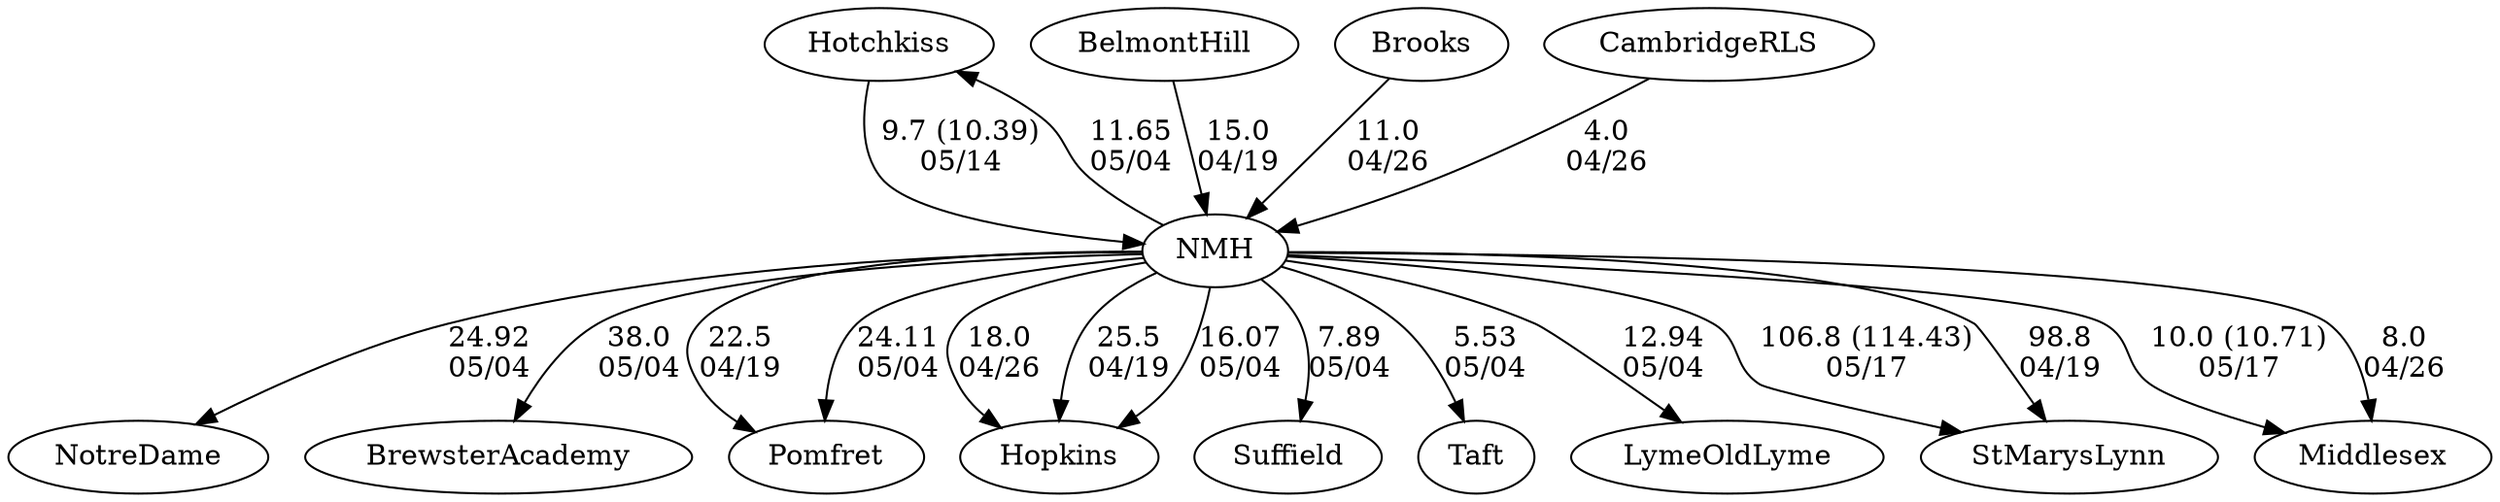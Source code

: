digraph boys2foursNMH {Hotchkiss [URL="boys2foursHotchkiss.html"];NotreDame [URL="boys2foursNotreDame.html"];BrewsterAcademy [URL="boys2foursBrewsterAcademy.html"];Pomfret [URL="boys2foursPomfret.html"];Hopkins [URL="boys2foursHopkins.html"];Suffield [URL="boys2foursSuffield.html"];Taft [URL="boys2foursTaft.html"];LymeOldLyme [URL="boys2foursLymeOldLyme.html"];StMarysLynn [URL="boys2foursStMarysLynn.html"];BelmontHill [URL="boys2foursBelmontHill.html"];Brooks [URL="boys2foursBrooks.html"];Middlesex [URL="boys2foursMiddlesex.html"];NMH [URL="boys2foursNMH.html"];CambridgeRLS [URL="boys2foursCambridgeRLS.html"];NMH -> Middlesex[label="10.0 (10.71)
05/17", weight="90", tooltip="NEIRA Boys & Girls Fours,NMH vs Middlesex, Newton Country Day and St. Mary's - Lynn			
Distance: 1400m (upstream) Conditions: A strong current continued to provide plenty of extra length to our standard course; moderate chop due to blustery tailwinds but good conditions overall Comments: In the boys 4th boat race, a Middlesex seat broke a wheel early in the contest that made it difficult for its oarsman to use his full drive for the rest of the race. Please consider this when assessing the margin for NEIRA seeding purposes. 
One of our final events was the Eights race, which featured two NMH crews and one St Mary's crew. Results were: 
1. NMH Girls novice eight - 6:35
2. NMH mixed eight - 7:02
3. St Mary's - Lynn - 7:49
None", URL="https://www.row2k.com/results/resultspage.cfm?UID=30B60C8D1DD9BD66CE6EB65F1C28CCEB&cat=5", random="random"]; 
NMH -> StMarysLynn[label="106.8 (114.43)
05/17", weight="-6", tooltip="NEIRA Boys & Girls Fours,NMH vs Middlesex, Newton Country Day and St. Mary's - Lynn			
Distance: 1400m (upstream) Conditions: A strong current continued to provide plenty of extra length to our standard course; moderate chop due to blustery tailwinds but good conditions overall Comments: In the boys 4th boat race, a Middlesex seat broke a wheel early in the contest that made it difficult for its oarsman to use his full drive for the rest of the race. Please consider this when assessing the margin for NEIRA seeding purposes. 
One of our final events was the Eights race, which featured two NMH crews and one St Mary's crew. Results were: 
1. NMH Girls novice eight - 6:35
2. NMH mixed eight - 7:02
3. St Mary's - Lynn - 7:49
None", URL="https://www.row2k.com/results/resultspage.cfm?UID=30B60C8D1DD9BD66CE6EB65F1C28CCEB&cat=5", random="random"]; 
Brooks -> NMH[label="11.0
04/26", weight="89", tooltip="NEIRA Boys & Girls Fours,Brooks vs. CRLS, Hopkins, Middlesex and NMH			
Distance: 1500 Conditions: Occasional rain and 10-12 mph cross headwind for first 1000 meters with choppy waters; wind and chop diminished in last 500. Conditions improved somewhat for the later races. Race order 5-1-2-3-4 Comments: Girls second boat event was a dead heat for 1st - even the finish line camera was inconclusive. Thanks to all crews for taking a risk on the weather and making the trip to Brooks for a good afternoon of racing. Thanks for the great cooperation of all crews and especially the coxswains in a 5-lane floating start.
None", URL="https://www.row2k.com/results/resultspage.cfm?UID=168B5F55B689601CCC0CC8B65FAE5BAC&cat=5", random="random"]; 
CambridgeRLS -> NMH[label="4.0
04/26", weight="96", tooltip="NEIRA Boys & Girls Fours,Brooks vs. CRLS, Hopkins, Middlesex and NMH			
Distance: 1500 Conditions: Occasional rain and 10-12 mph cross headwind for first 1000 meters with choppy waters; wind and chop diminished in last 500. Conditions improved somewhat for the later races. Race order 5-1-2-3-4 Comments: Girls second boat event was a dead heat for 1st - even the finish line camera was inconclusive. Thanks to all crews for taking a risk on the weather and making the trip to Brooks for a good afternoon of racing. Thanks for the great cooperation of all crews and especially the coxswains in a 5-lane floating start.
None", URL="https://www.row2k.com/results/resultspage.cfm?UID=168B5F55B689601CCC0CC8B65FAE5BAC&cat=5", random="random"]; 
NMH -> Middlesex[label="8.0
04/26", weight="92", tooltip="NEIRA Boys & Girls Fours,Brooks vs. CRLS, Hopkins, Middlesex and NMH			
Distance: 1500 Conditions: Occasional rain and 10-12 mph cross headwind for first 1000 meters with choppy waters; wind and chop diminished in last 500. Conditions improved somewhat for the later races. Race order 5-1-2-3-4 Comments: Girls second boat event was a dead heat for 1st - even the finish line camera was inconclusive. Thanks to all crews for taking a risk on the weather and making the trip to Brooks for a good afternoon of racing. Thanks for the great cooperation of all crews and especially the coxswains in a 5-lane floating start.
None", URL="https://www.row2k.com/results/resultspage.cfm?UID=168B5F55B689601CCC0CC8B65FAE5BAC&cat=5", random="random"]; 
NMH -> Hopkins[label="18.0
04/26", weight="82", tooltip="NEIRA Boys & Girls Fours,Brooks vs. CRLS, Hopkins, Middlesex and NMH			
Distance: 1500 Conditions: Occasional rain and 10-12 mph cross headwind for first 1000 meters with choppy waters; wind and chop diminished in last 500. Conditions improved somewhat for the later races. Race order 5-1-2-3-4 Comments: Girls second boat event was a dead heat for 1st - even the finish line camera was inconclusive. Thanks to all crews for taking a risk on the weather and making the trip to Brooks for a good afternoon of racing. Thanks for the great cooperation of all crews and especially the coxswains in a 5-lane floating start.
None", URL="https://www.row2k.com/results/resultspage.cfm?UID=168B5F55B689601CCC0CC8B65FAE5BAC&cat=5", random="random"]; 
Hotchkiss -> NMH[label="9.7 (10.39)
05/14", weight="91", tooltip="NEIRA Boys & Girls Fours,NMH vs Hotchkiss			
Distance: 1400 m (upstream) Conditions: Strong current to work against, but low levels of debris and great conditions for racing; starting locations varied somewhat for each race so comparisons between different events are not valid Comments: Great racing by all crews. The boys first boat race was a dead heat until the last ten strokes. Thank you to Hotchkiss crews and coaches for making the mid-week trip!
None", URL="https://www.row2k.com/results/resultspage.cfm?UID=DDC5426ECBA0CD8A43E8BFC5C78F3C69&cat=5", random="random"]; 
BelmontHill -> NMH[label="15.0
04/19", weight="85", tooltip="NEIRA Boys , Pomfret v. Belmont Hill, Hopkins, Northfield Mount Hermon, St. Mary's			
Distance: 1500 Conditions: Consistent crossing tailwind (~7-13MPH), with occasional stronger gusts. Light chop after the first 500M. Comments: Tailwinds increased somewhat during the course of racing. Order of boys races: B4, B3, B2, B1, B6, B5. (B5 and B6 were a mix of novice and JV rowers).
None", URL="https://www.row2k.com/results/resultspage.cfm?UID=C1846FF4D524939343D2F034713639A4&cat=1", random="random"]; 
NMH -> Pomfret[label="22.5
04/19", weight="78", tooltip="NEIRA Boys , Pomfret v. Belmont Hill, Hopkins, Northfield Mount Hermon, St. Mary's			
Distance: 1500 Conditions: Consistent crossing tailwind (~7-13MPH), with occasional stronger gusts. Light chop after the first 500M. Comments: Tailwinds increased somewhat during the course of racing. Order of boys races: B4, B3, B2, B1, B6, B5. (B5 and B6 were a mix of novice and JV rowers).
None", URL="https://www.row2k.com/results/resultspage.cfm?UID=C1846FF4D524939343D2F034713639A4&cat=1", random="random"]; 
NMH -> Hopkins[label="25.5
04/19", weight="75", tooltip="NEIRA Boys , Pomfret v. Belmont Hill, Hopkins, Northfield Mount Hermon, St. Mary's			
Distance: 1500 Conditions: Consistent crossing tailwind (~7-13MPH), with occasional stronger gusts. Light chop after the first 500M. Comments: Tailwinds increased somewhat during the course of racing. Order of boys races: B4, B3, B2, B1, B6, B5. (B5 and B6 were a mix of novice and JV rowers).
None", URL="https://www.row2k.com/results/resultspage.cfm?UID=C1846FF4D524939343D2F034713639A4&cat=1", random="random"]; 
NMH -> StMarysLynn[label="98.8
04/19", weight="2", tooltip="NEIRA Boys , Pomfret v. Belmont Hill, Hopkins, Northfield Mount Hermon, St. Mary's			
Distance: 1500 Conditions: Consistent crossing tailwind (~7-13MPH), with occasional stronger gusts. Light chop after the first 500M. Comments: Tailwinds increased somewhat during the course of racing. Order of boys races: B4, B3, B2, B1, B6, B5. (B5 and B6 were a mix of novice and JV rowers).
None", URL="https://www.row2k.com/results/resultspage.cfm?UID=C1846FF4D524939343D2F034713639A4&cat=1", random="random"]; 
NMH -> Taft[label="5.53
05/04", weight="95", tooltip="Founder's Day Regatta			
", URL="https://www.row2k.com/results/resultspage.cfm?UID=9400921B2CB64E59B0F43EC7E58300B4&cat=6", random="random"]; 
NMH -> Hotchkiss[label="11.65
05/04", weight="89", tooltip="Founder's Day Regatta			
", URL="https://www.row2k.com/results/resultspage.cfm?UID=9400921B2CB64E59B0F43EC7E58300B4&cat=6", random="random"]; 
NMH -> LymeOldLyme[label="12.94
05/04", weight="88", tooltip="Founder's Day Regatta			
", URL="https://www.row2k.com/results/resultspage.cfm?UID=9400921B2CB64E59B0F43EC7E58300B4&cat=6", random="random"]; 
NMH -> Hopkins[label="16.07
05/04", weight="84", tooltip="Founder's Day Regatta			
", URL="https://www.row2k.com/results/resultspage.cfm?UID=9400921B2CB64E59B0F43EC7E58300B4&cat=6", random="random"]; 
NMH -> Pomfret[label="24.11
05/04", weight="76", tooltip="Founder's Day Regatta			
", URL="https://www.row2k.com/results/resultspage.cfm?UID=9400921B2CB64E59B0F43EC7E58300B4&cat=6", random="random"]; 
NMH -> Suffield[label="7.89
05/04", weight="93", tooltip="Founder's Day Regatta			
", URL="https://www.row2k.com/results/resultspage.cfm?UID=9400921B2CB64E59B0F43EC7E58300B4&cat=6", random="random"]; 
NMH -> BrewsterAcademy[label="38.0
05/04", weight="62", tooltip="Founder's Day Regatta			
", URL="https://www.row2k.com/results/resultspage.cfm?UID=9400921B2CB64E59B0F43EC7E58300B4&cat=6", random="random"]; 
NMH -> NotreDame[label="24.92
05/04", weight="76", tooltip="Founder's Day Regatta			
", URL="https://www.row2k.com/results/resultspage.cfm?UID=9400921B2CB64E59B0F43EC7E58300B4&cat=6", random="random"]}
